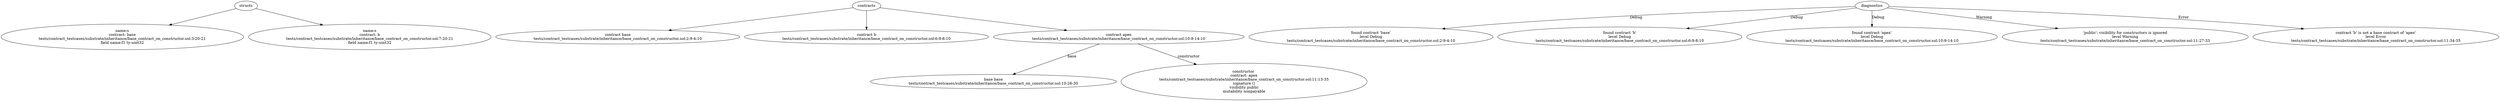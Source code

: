 strict digraph "tests/contract_testcases/substrate/inheritance/base_contract_on_constructor.sol" {
	s [label="name:s\ncontract: base\ntests/contract_testcases/substrate/inheritance/base_contract_on_constructor.sol:3:20-21\nfield name:f1 ty:uint32"]
	s_2 [label="name:s\ncontract: b\ntests/contract_testcases/substrate/inheritance/base_contract_on_constructor.sol:7:20-21\nfield name:f1 ty:uint32"]
	contract [label="contract base\ntests/contract_testcases/substrate/inheritance/base_contract_on_constructor.sol:2:9-4:10"]
	contract_5 [label="contract b\ntests/contract_testcases/substrate/inheritance/base_contract_on_constructor.sol:6:9-8:10"]
	contract_6 [label="contract apex\ntests/contract_testcases/substrate/inheritance/base_contract_on_constructor.sol:10:9-14:10"]
	base [label="base base\ntests/contract_testcases/substrate/inheritance/base_contract_on_constructor.sol:10:26-30"]
	node_8 [label="constructor \ncontract: apex\ntests/contract_testcases/substrate/inheritance/base_contract_on_constructor.sol:11:13-35\nsignature ()\nvisibility public\nmutability nonpayable"]
	diagnostic [label="found contract 'base'\nlevel Debug\ntests/contract_testcases/substrate/inheritance/base_contract_on_constructor.sol:2:9-4:10"]
	diagnostic_11 [label="found contract 'b'\nlevel Debug\ntests/contract_testcases/substrate/inheritance/base_contract_on_constructor.sol:6:9-8:10"]
	diagnostic_12 [label="found contract 'apex'\nlevel Debug\ntests/contract_testcases/substrate/inheritance/base_contract_on_constructor.sol:10:9-14:10"]
	diagnostic_13 [label="'public': visibility for constructors is ignored\nlevel Warning\ntests/contract_testcases/substrate/inheritance/base_contract_on_constructor.sol:11:27-33"]
	diagnostic_14 [label="contract 'b' is not a base contract of 'apex'\nlevel Error\ntests/contract_testcases/substrate/inheritance/base_contract_on_constructor.sol:11:34-35"]
	structs -> s
	structs -> s_2
	contracts -> contract
	contracts -> contract_5
	contracts -> contract_6
	contract_6 -> base [label="base"]
	contract_6 -> node_8 [label="constructor"]
	diagnostics -> diagnostic [label="Debug"]
	diagnostics -> diagnostic_11 [label="Debug"]
	diagnostics -> diagnostic_12 [label="Debug"]
	diagnostics -> diagnostic_13 [label="Warning"]
	diagnostics -> diagnostic_14 [label="Error"]
}
